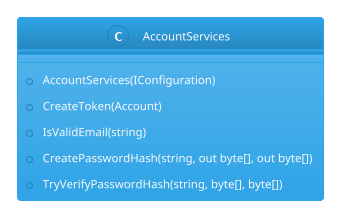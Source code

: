 @startuml AccountServiceClass
!theme cerulean
class AccountServices {
    + AccountServices(IConfiguration)
    + CreateToken(Account)
    + IsValidEmail(string)
    + CreatePasswordHash(string, out byte[], out byte[])
    + TryVerifyPasswordHash(string, byte[], byte[])

    }


@enduml